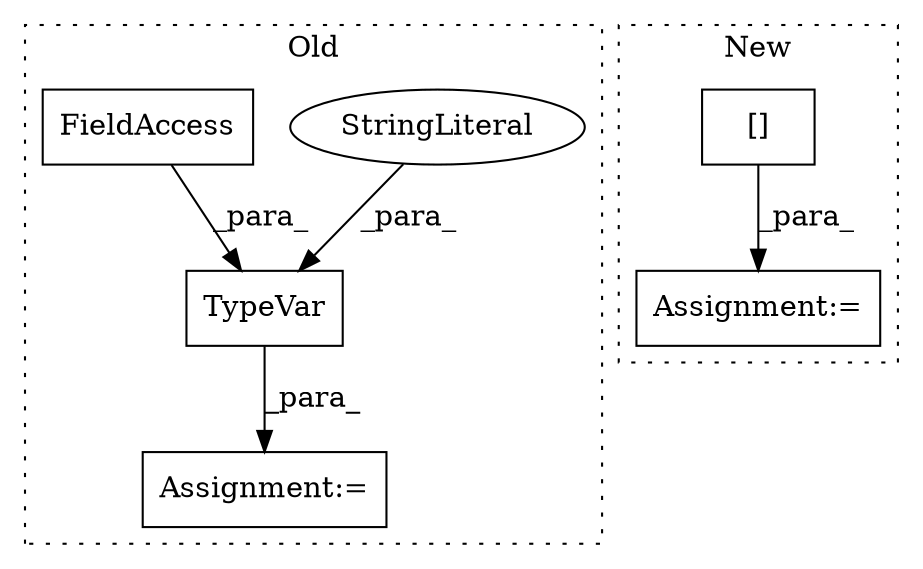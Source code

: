 digraph G {
subgraph cluster0 {
1 [label="TypeVar" a="32" s="271,325" l="8,1" shape="box"];
3 [label="StringLiteral" a="45" s="279" l="16" shape="ellipse"];
4 [label="Assignment:=" a="7" s="261" l="1" shape="box"];
6 [label="FieldAccess" a="22" s="296" l="19" shape="box"];
label = "Old";
style="dotted";
}
subgraph cluster1 {
2 [label="[]" a="2" s="257,275" l="9,1" shape="box"];
5 [label="Assignment:=" a="7" s="256" l="1" shape="box"];
label = "New";
style="dotted";
}
1 -> 4 [label="_para_"];
2 -> 5 [label="_para_"];
3 -> 1 [label="_para_"];
6 -> 1 [label="_para_"];
}